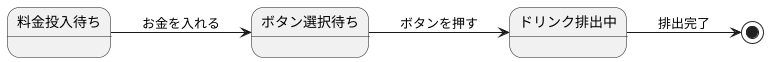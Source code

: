 @startuml 演習6-4-5
left to right direction
料金投入待ち--> ボタン選択待ち: お金を入れる
ボタン選択待ち--> ドリンク排出中 :ボタンを押す
ドリンク排出中--> [*] : 排出完了
@enduml